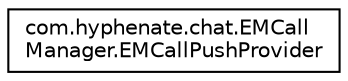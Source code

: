 digraph "类继承关系图"
{
  edge [fontname="Helvetica",fontsize="10",labelfontname="Helvetica",labelfontsize="10"];
  node [fontname="Helvetica",fontsize="10",shape=record];
  rankdir="LR";
  Node1 [label="com.hyphenate.chat.EMCall\lManager.EMCallPushProvider",height=0.2,width=0.4,color="black", fillcolor="white", style="filled",URL="$interfacecom_1_1hyphenate_1_1chat_1_1EMCallManager_1_1EMCallPushProvider.html"];
}
